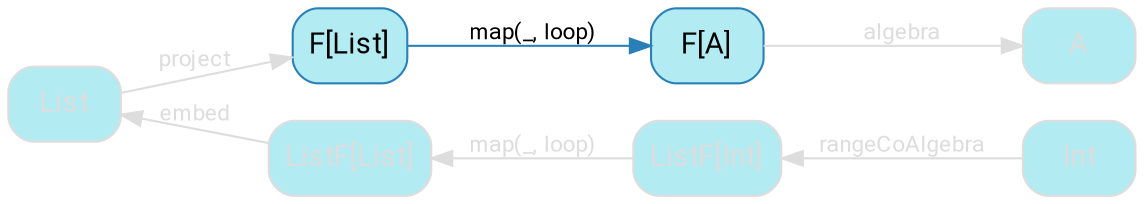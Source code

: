 digraph {
    bgcolor=transparent
    splines=false
    rankdir=LR
    rank=same

    // Default theme: disabled
    node[shape="rectangle" style="rounded,filled" color="#dddddd" fillcolor="#b2ebf2" fontcolor="#dddddd" fontname="Segoe UI,Roboto,Helvetica,Arial,sans-serif"]
    edge [color="#dddddd" fontcolor="#dddddd" fontname="Segoe UI,Roboto,Helvetica,Arial,sans-serif" fontsize=11]

    List

    subgraph FB_graph {
        anaFB[label="ListF[List]"]
        cataFB[label="F[List]" color="#2980B9" fillcolor="#b2ebf2" fontcolor="#000000"]
    }

    subgraph FA_graph {
        anaFA[label="ListF[Int]"]
        cataFA[label="F[A]" color="#2980B9" fillcolor="#b2ebf2" fontcolor="#000000"]
    }

    subgraph A_graph {
        anaA[label=Int]
        cataA[label=A]
    }

    List   -> cataFB[label=project]
    cataFB -> cataFA[label="map(_, loop)" color="#2980B9" fontcolor="#000000"]
    cataFA -> cataA[label=algebra]

    anaA  -> anaFA[label=rangeCoAlgebra]
    anaFA -> anaFB[label="map(_, loop)"]
    anaFB -> List[label=embed]

}
